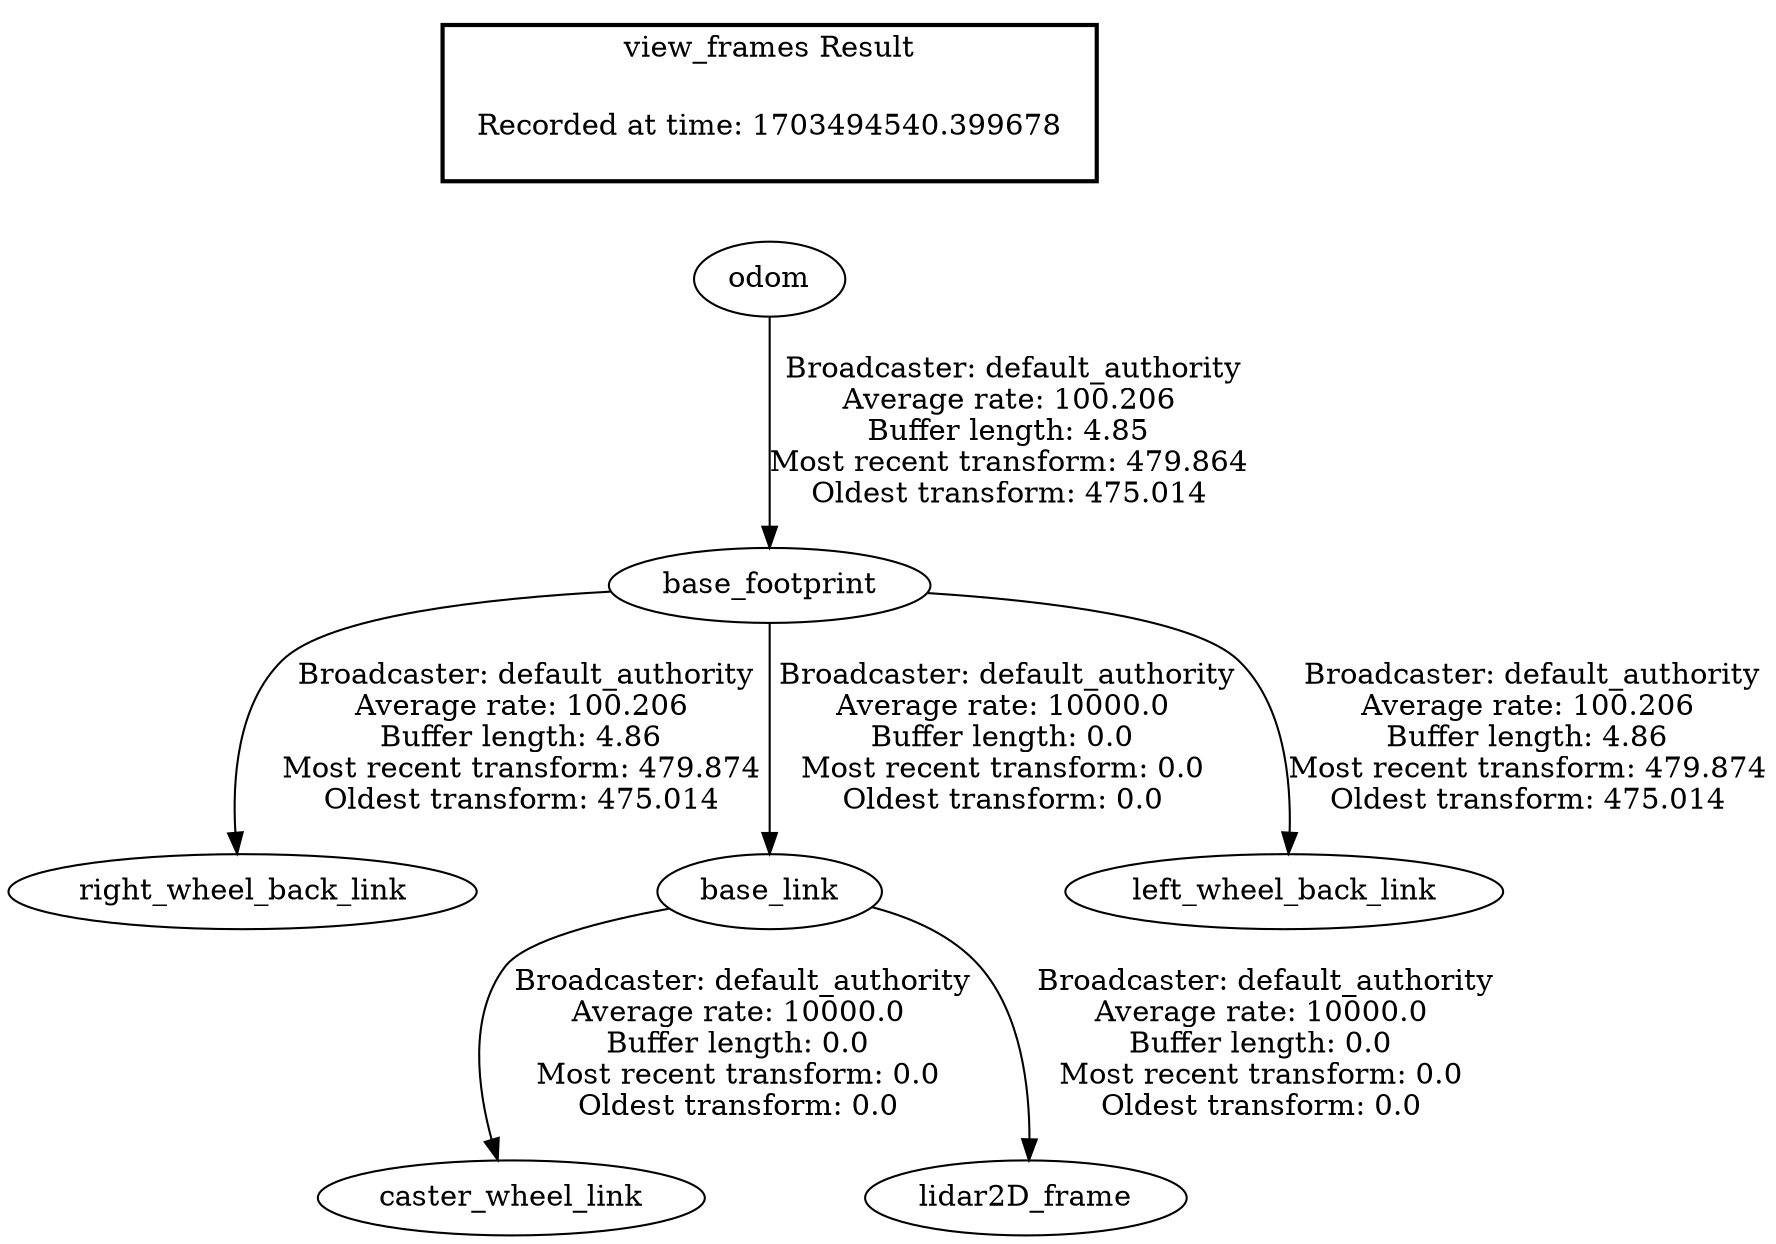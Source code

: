 digraph G {
"base_footprint" -> "right_wheel_back_link"[label=" Broadcaster: default_authority\nAverage rate: 100.206\nBuffer length: 4.86\nMost recent transform: 479.874\nOldest transform: 475.014\n"];
"odom" -> "base_footprint"[label=" Broadcaster: default_authority\nAverage rate: 100.206\nBuffer length: 4.85\nMost recent transform: 479.864\nOldest transform: 475.014\n"];
"base_footprint" -> "base_link"[label=" Broadcaster: default_authority\nAverage rate: 10000.0\nBuffer length: 0.0\nMost recent transform: 0.0\nOldest transform: 0.0\n"];
"base_link" -> "caster_wheel_link"[label=" Broadcaster: default_authority\nAverage rate: 10000.0\nBuffer length: 0.0\nMost recent transform: 0.0\nOldest transform: 0.0\n"];
"base_link" -> "lidar2D_frame"[label=" Broadcaster: default_authority\nAverage rate: 10000.0\nBuffer length: 0.0\nMost recent transform: 0.0\nOldest transform: 0.0\n"];
"base_footprint" -> "left_wheel_back_link"[label=" Broadcaster: default_authority\nAverage rate: 100.206\nBuffer length: 4.86\nMost recent transform: 479.874\nOldest transform: 475.014\n"];
edge [style=invis];
 subgraph cluster_legend { style=bold; color=black; label ="view_frames Result";
"Recorded at time: 1703494540.399678"[ shape=plaintext ] ;
}->"odom";
}